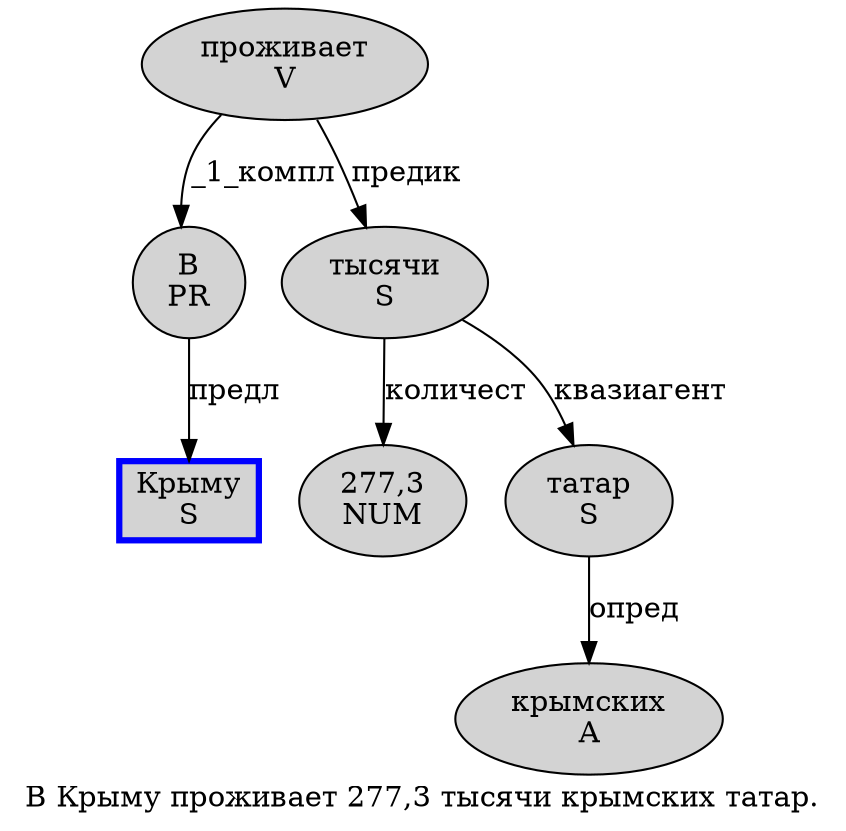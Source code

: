 digraph SENTENCE_347 {
	graph [label="В Крыму проживает 277,3 тысячи крымских татар."]
	node [style=filled]
		0 [label="В
PR" color="" fillcolor=lightgray penwidth=1 shape=ellipse]
		1 [label="Крыму
S" color=blue fillcolor=lightgray penwidth=3 shape=box]
		2 [label="проживает
V" color="" fillcolor=lightgray penwidth=1 shape=ellipse]
		3 [label="277,3
NUM" color="" fillcolor=lightgray penwidth=1 shape=ellipse]
		4 [label="тысячи
S" color="" fillcolor=lightgray penwidth=1 shape=ellipse]
		5 [label="крымских
A" color="" fillcolor=lightgray penwidth=1 shape=ellipse]
		6 [label="татар
S" color="" fillcolor=lightgray penwidth=1 shape=ellipse]
			0 -> 1 [label="предл"]
			6 -> 5 [label="опред"]
			4 -> 3 [label="количест"]
			4 -> 6 [label="квазиагент"]
			2 -> 0 [label="_1_компл"]
			2 -> 4 [label="предик"]
}
